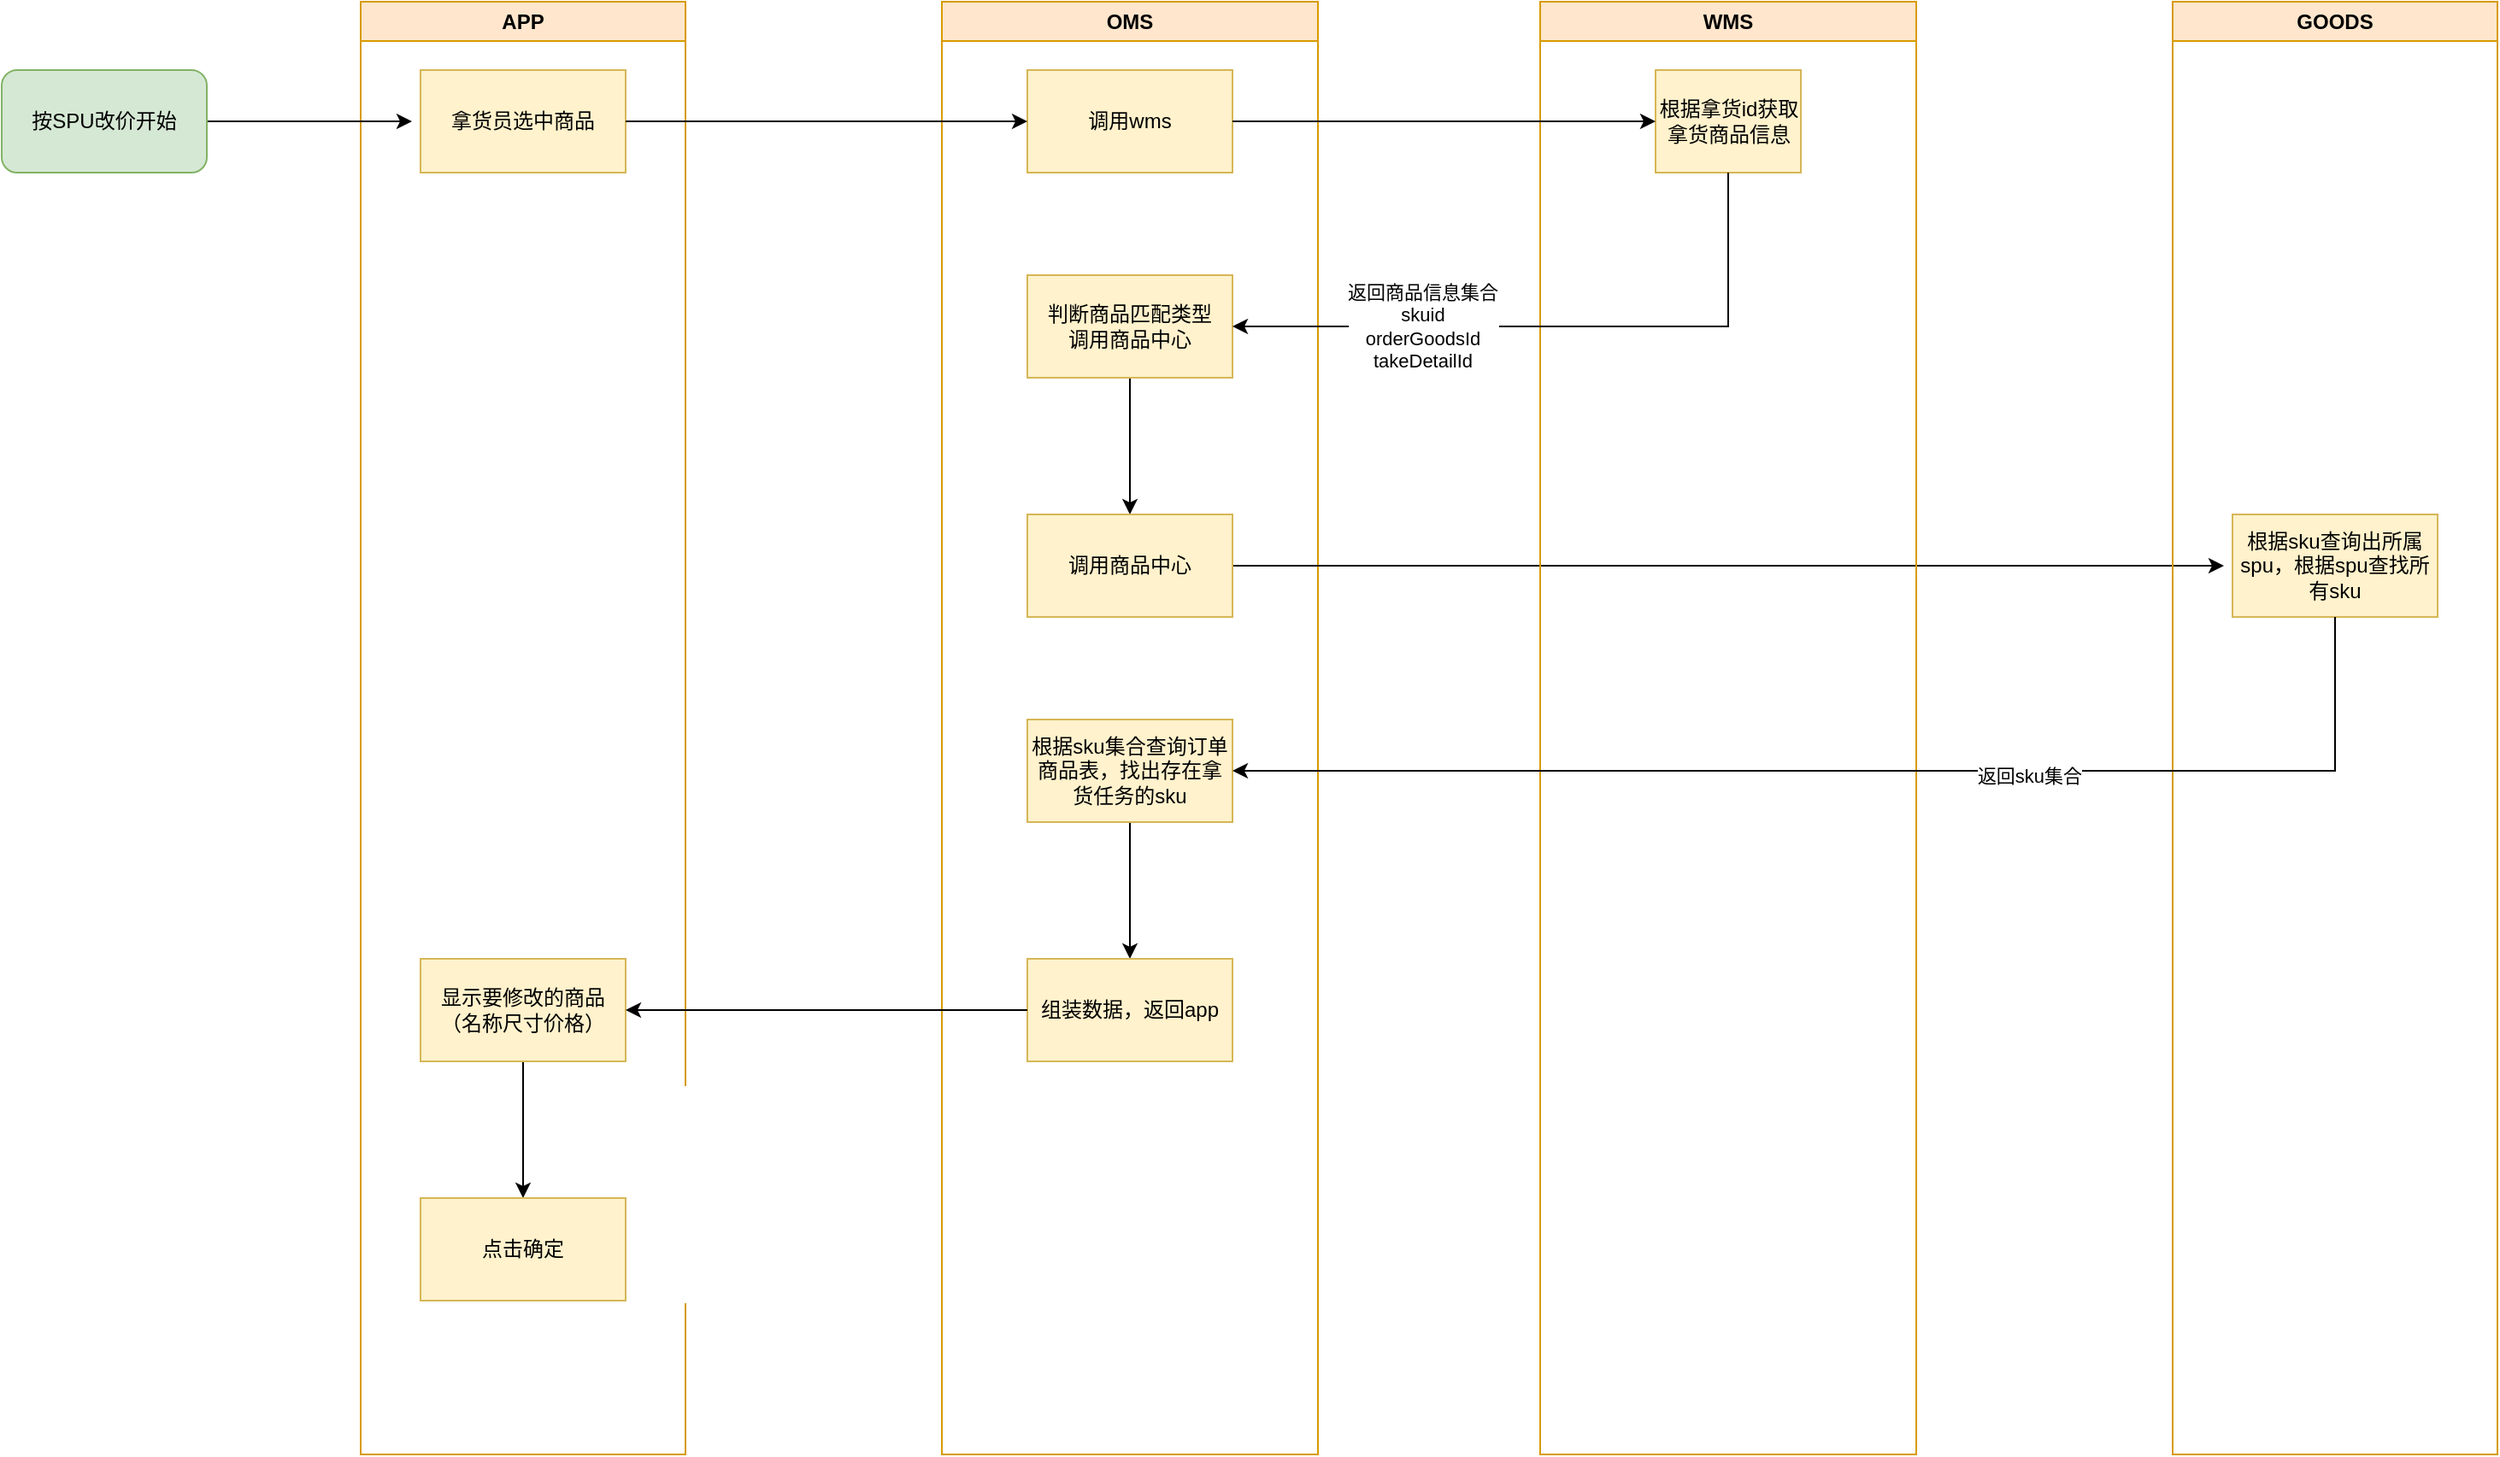 <mxfile version="22.1.0" type="github">
  <diagram name="第 1 页" id="X5Vm9NSqfif9E05FRqca">
    <mxGraphModel dx="1932" dy="571" grid="1" gridSize="10" guides="1" tooltips="1" connect="1" arrows="1" fold="1" page="1" pageScale="1" pageWidth="827" pageHeight="1169" math="0" shadow="0">
      <root>
        <mxCell id="0" />
        <mxCell id="1" parent="0" />
        <mxCell id="_qAMSz7JW3qsbfFBy3NO-2" value="APP" style="swimlane;whiteSpace=wrap;html=1;startSize=23;fillColor=#ffe6cc;strokeColor=#d79b00;" vertex="1" parent="1">
          <mxGeometry x="130" y="110" width="190" height="850" as="geometry">
            <mxRectangle x="150" y="110" width="140" height="30" as="alternateBounds" />
          </mxGeometry>
        </mxCell>
        <mxCell id="_qAMSz7JW3qsbfFBy3NO-11" value="拿货员选中商品" style="rounded=0;whiteSpace=wrap;html=1;fillColor=#fff2cc;strokeColor=#d6b656;" vertex="1" parent="_qAMSz7JW3qsbfFBy3NO-2">
          <mxGeometry x="35" y="40" width="120" height="60" as="geometry" />
        </mxCell>
        <mxCell id="_qAMSz7JW3qsbfFBy3NO-45" value="" style="edgeStyle=orthogonalEdgeStyle;rounded=0;orthogonalLoop=1;jettySize=auto;html=1;" edge="1" parent="_qAMSz7JW3qsbfFBy3NO-2" source="_qAMSz7JW3qsbfFBy3NO-42" target="_qAMSz7JW3qsbfFBy3NO-44">
          <mxGeometry relative="1" as="geometry" />
        </mxCell>
        <mxCell id="_qAMSz7JW3qsbfFBy3NO-42" value="显示要修改的商品（名称尺寸价格）" style="whiteSpace=wrap;html=1;fillColor=#fff2cc;strokeColor=#d6b656;" vertex="1" parent="_qAMSz7JW3qsbfFBy3NO-2">
          <mxGeometry x="35" y="560" width="120" height="60" as="geometry" />
        </mxCell>
        <mxCell id="_qAMSz7JW3qsbfFBy3NO-44" value="点击确定" style="whiteSpace=wrap;html=1;fillColor=#fff2cc;strokeColor=#d6b656;" vertex="1" parent="_qAMSz7JW3qsbfFBy3NO-2">
          <mxGeometry x="35" y="700" width="120" height="60" as="geometry" />
        </mxCell>
        <mxCell id="_qAMSz7JW3qsbfFBy3NO-7" value="OMS" style="swimlane;whiteSpace=wrap;html=1;startSize=23;fillColor=#ffe6cc;strokeColor=#d79b00;" vertex="1" parent="1">
          <mxGeometry x="470" y="110" width="220" height="850" as="geometry">
            <mxRectangle x="150" y="110" width="140" height="30" as="alternateBounds" />
          </mxGeometry>
        </mxCell>
        <mxCell id="_qAMSz7JW3qsbfFBy3NO-12" value="调用wms" style="whiteSpace=wrap;html=1;fillColor=#fff2cc;strokeColor=#d6b656;rounded=0;" vertex="1" parent="_qAMSz7JW3qsbfFBy3NO-7">
          <mxGeometry x="50" y="40" width="120" height="60" as="geometry" />
        </mxCell>
        <mxCell id="_qAMSz7JW3qsbfFBy3NO-32" value="" style="edgeStyle=orthogonalEdgeStyle;rounded=0;orthogonalLoop=1;jettySize=auto;html=1;" edge="1" parent="_qAMSz7JW3qsbfFBy3NO-7" source="_qAMSz7JW3qsbfFBy3NO-19" target="_qAMSz7JW3qsbfFBy3NO-31">
          <mxGeometry relative="1" as="geometry" />
        </mxCell>
        <mxCell id="_qAMSz7JW3qsbfFBy3NO-19" value="判断商品匹配类型&lt;br&gt;调用商品中心" style="whiteSpace=wrap;html=1;fillColor=#fff2cc;strokeColor=#d6b656;" vertex="1" parent="_qAMSz7JW3qsbfFBy3NO-7">
          <mxGeometry x="50" y="160" width="120" height="60" as="geometry" />
        </mxCell>
        <mxCell id="_qAMSz7JW3qsbfFBy3NO-33" style="edgeStyle=orthogonalEdgeStyle;rounded=0;orthogonalLoop=1;jettySize=auto;html=1;" edge="1" parent="_qAMSz7JW3qsbfFBy3NO-7" source="_qAMSz7JW3qsbfFBy3NO-31">
          <mxGeometry relative="1" as="geometry">
            <mxPoint x="750.0" y="330" as="targetPoint" />
          </mxGeometry>
        </mxCell>
        <mxCell id="_qAMSz7JW3qsbfFBy3NO-31" value="调用商品中心" style="whiteSpace=wrap;html=1;fillColor=#fff2cc;strokeColor=#d6b656;" vertex="1" parent="_qAMSz7JW3qsbfFBy3NO-7">
          <mxGeometry x="50" y="300" width="120" height="60" as="geometry" />
        </mxCell>
        <mxCell id="_qAMSz7JW3qsbfFBy3NO-41" value="" style="edgeStyle=orthogonalEdgeStyle;rounded=0;orthogonalLoop=1;jettySize=auto;html=1;" edge="1" parent="_qAMSz7JW3qsbfFBy3NO-7" source="_qAMSz7JW3qsbfFBy3NO-34" target="_qAMSz7JW3qsbfFBy3NO-40">
          <mxGeometry relative="1" as="geometry" />
        </mxCell>
        <mxCell id="_qAMSz7JW3qsbfFBy3NO-34" value="根据sku集合查询订单商品表，找出存在拿货任务的sku" style="whiteSpace=wrap;html=1;fillColor=#fff2cc;strokeColor=#d6b656;" vertex="1" parent="_qAMSz7JW3qsbfFBy3NO-7">
          <mxGeometry x="50" y="420" width="120" height="60" as="geometry" />
        </mxCell>
        <mxCell id="_qAMSz7JW3qsbfFBy3NO-40" value="组装数据，返回app" style="whiteSpace=wrap;html=1;fillColor=#fff2cc;strokeColor=#d6b656;" vertex="1" parent="_qAMSz7JW3qsbfFBy3NO-7">
          <mxGeometry x="50" y="560" width="120" height="60" as="geometry" />
        </mxCell>
        <mxCell id="_qAMSz7JW3qsbfFBy3NO-8" value="GOODS" style="swimlane;whiteSpace=wrap;html=1;startSize=23;fillColor=#ffe6cc;strokeColor=#d79b00;" vertex="1" parent="1">
          <mxGeometry x="1190" y="110" width="190" height="850" as="geometry">
            <mxRectangle x="150" y="110" width="140" height="30" as="alternateBounds" />
          </mxGeometry>
        </mxCell>
        <mxCell id="_qAMSz7JW3qsbfFBy3NO-29" value="根据sku查询出所属spu，根据spu查找所有sku" style="whiteSpace=wrap;html=1;fillColor=#fff2cc;strokeColor=#d6b656;" vertex="1" parent="_qAMSz7JW3qsbfFBy3NO-8">
          <mxGeometry x="35" y="300" width="120" height="60" as="geometry" />
        </mxCell>
        <mxCell id="_qAMSz7JW3qsbfFBy3NO-10" style="edgeStyle=orthogonalEdgeStyle;rounded=0;orthogonalLoop=1;jettySize=auto;html=1;" edge="1" parent="1" source="_qAMSz7JW3qsbfFBy3NO-9">
          <mxGeometry relative="1" as="geometry">
            <mxPoint x="160" y="180" as="targetPoint" />
          </mxGeometry>
        </mxCell>
        <mxCell id="_qAMSz7JW3qsbfFBy3NO-9" value="按SPU改价开始" style="rounded=1;whiteSpace=wrap;html=1;fillColor=#d5e8d4;strokeColor=#82b366;glass=0;" vertex="1" parent="1">
          <mxGeometry x="-80" y="150" width="120" height="60" as="geometry" />
        </mxCell>
        <mxCell id="_qAMSz7JW3qsbfFBy3NO-13" value="" style="edgeStyle=orthogonalEdgeStyle;rounded=0;orthogonalLoop=1;jettySize=auto;html=1;" edge="1" parent="1" source="_qAMSz7JW3qsbfFBy3NO-11" target="_qAMSz7JW3qsbfFBy3NO-12">
          <mxGeometry relative="1" as="geometry" />
        </mxCell>
        <mxCell id="_qAMSz7JW3qsbfFBy3NO-14" value="WMS" style="swimlane;whiteSpace=wrap;html=1;startSize=23;fillColor=#ffe6cc;strokeColor=#d79b00;" vertex="1" parent="1">
          <mxGeometry x="820" y="110" width="220" height="850" as="geometry">
            <mxRectangle x="150" y="110" width="140" height="30" as="alternateBounds" />
          </mxGeometry>
        </mxCell>
        <mxCell id="_qAMSz7JW3qsbfFBy3NO-15" value="根据拿货id获取拿货商品信息" style="whiteSpace=wrap;html=1;fillColor=#fff2cc;strokeColor=#d6b656;rounded=0;" vertex="1" parent="_qAMSz7JW3qsbfFBy3NO-14">
          <mxGeometry x="67.5" y="40" width="85" height="60" as="geometry" />
        </mxCell>
        <mxCell id="_qAMSz7JW3qsbfFBy3NO-26" style="edgeStyle=orthogonalEdgeStyle;rounded=0;orthogonalLoop=1;jettySize=auto;html=1;exitX=0.5;exitY=1;exitDx=0;exitDy=0;entryX=1;entryY=0.5;entryDx=0;entryDy=0;" edge="1" parent="1" source="_qAMSz7JW3qsbfFBy3NO-15" target="_qAMSz7JW3qsbfFBy3NO-19">
          <mxGeometry relative="1" as="geometry" />
        </mxCell>
        <mxCell id="_qAMSz7JW3qsbfFBy3NO-28" value="返回商品信息集合&lt;br style=&quot;border-color: var(--border-color);&quot;&gt;skuid&lt;br style=&quot;border-color: var(--border-color);&quot;&gt;orderGoodsId&lt;br style=&quot;border-color: var(--border-color);&quot;&gt;takeDetailId" style="edgeLabel;html=1;align=center;verticalAlign=middle;resizable=0;points=[];" vertex="1" connectable="0" parent="_qAMSz7JW3qsbfFBy3NO-26">
          <mxGeometry x="0.416" relative="1" as="geometry">
            <mxPoint as="offset" />
          </mxGeometry>
        </mxCell>
        <mxCell id="_qAMSz7JW3qsbfFBy3NO-25" style="edgeStyle=orthogonalEdgeStyle;rounded=0;orthogonalLoop=1;jettySize=auto;html=1;entryX=0;entryY=0.5;entryDx=0;entryDy=0;" edge="1" parent="1" source="_qAMSz7JW3qsbfFBy3NO-12" target="_qAMSz7JW3qsbfFBy3NO-15">
          <mxGeometry relative="1" as="geometry">
            <mxPoint x="820" y="170" as="targetPoint" />
          </mxGeometry>
        </mxCell>
        <mxCell id="_qAMSz7JW3qsbfFBy3NO-35" value="" style="edgeStyle=orthogonalEdgeStyle;rounded=0;orthogonalLoop=1;jettySize=auto;html=1;" edge="1" parent="1" source="_qAMSz7JW3qsbfFBy3NO-29" target="_qAMSz7JW3qsbfFBy3NO-34">
          <mxGeometry relative="1" as="geometry">
            <Array as="points">
              <mxPoint x="1285" y="560" />
              <mxPoint x="1210" y="560" />
            </Array>
          </mxGeometry>
        </mxCell>
        <mxCell id="_qAMSz7JW3qsbfFBy3NO-39" value="返回sku集合" style="edgeLabel;html=1;align=center;verticalAlign=middle;resizable=0;points=[];" vertex="1" connectable="0" parent="_qAMSz7JW3qsbfFBy3NO-35">
          <mxGeometry x="-0.267" y="3" relative="1" as="geometry">
            <mxPoint as="offset" />
          </mxGeometry>
        </mxCell>
        <mxCell id="_qAMSz7JW3qsbfFBy3NO-43" value="" style="edgeStyle=orthogonalEdgeStyle;rounded=0;orthogonalLoop=1;jettySize=auto;html=1;" edge="1" parent="1" source="_qAMSz7JW3qsbfFBy3NO-40" target="_qAMSz7JW3qsbfFBy3NO-42">
          <mxGeometry relative="1" as="geometry" />
        </mxCell>
      </root>
    </mxGraphModel>
  </diagram>
</mxfile>
